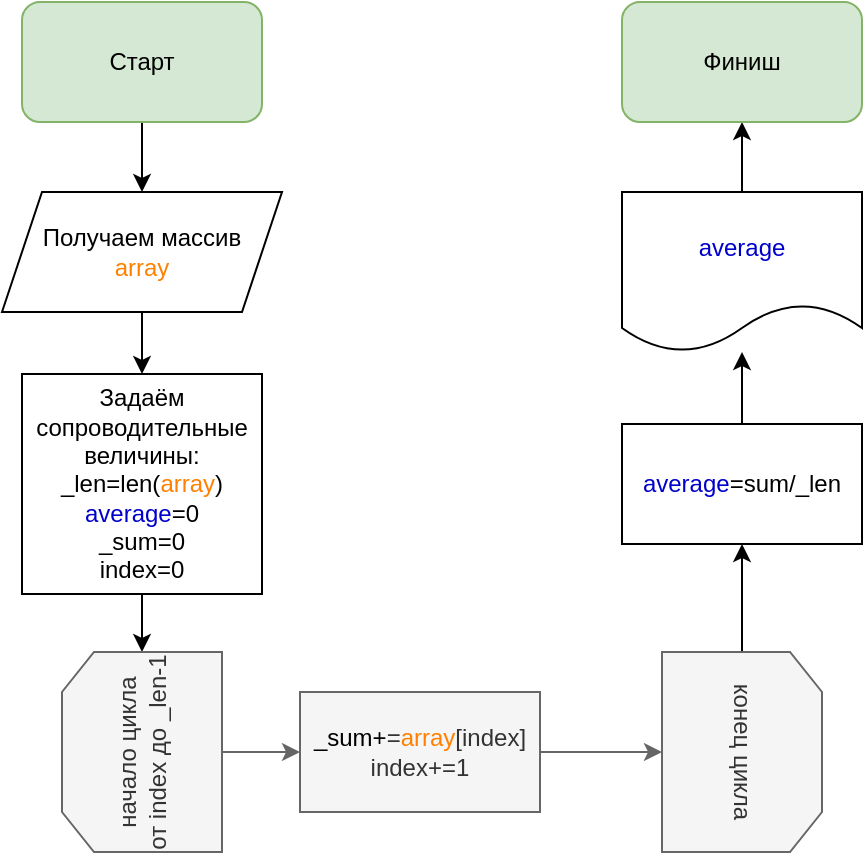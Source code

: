 <mxfile version="20.2.8" type="device"><diagram id="gC7Ylgn_s2UPuDi3dchx" name="Страница 1"><mxGraphModel dx="856" dy="590" grid="1" gridSize="10" guides="1" tooltips="1" connect="1" arrows="1" fold="1" page="1" pageScale="1" pageWidth="827" pageHeight="1169" math="0" shadow="0"><root><mxCell id="0"/><mxCell id="1" parent="0"/><mxCell id="RvJx5NQ6b5W7fi68Q-N--7" value="" style="edgeStyle=orthogonalEdgeStyle;rounded=0;orthogonalLoop=1;jettySize=auto;html=1;" edge="1" parent="1" source="RvJx5NQ6b5W7fi68Q-N--1" target="RvJx5NQ6b5W7fi68Q-N--6"><mxGeometry relative="1" as="geometry"/></mxCell><mxCell id="RvJx5NQ6b5W7fi68Q-N--1" value="Старт" style="rounded=1;whiteSpace=wrap;html=1;points=[[0.5,1,0,0,0]];fillColor=#d5e8d4;strokeColor=#82b366;" vertex="1" parent="1"><mxGeometry x="20" y="25" width="120" height="60" as="geometry"/></mxCell><mxCell id="RvJx5NQ6b5W7fi68Q-N--9" value="" style="edgeStyle=orthogonalEdgeStyle;rounded=0;orthogonalLoop=1;jettySize=auto;html=1;" edge="1" parent="1" source="RvJx5NQ6b5W7fi68Q-N--6" target="RvJx5NQ6b5W7fi68Q-N--8"><mxGeometry relative="1" as="geometry"/></mxCell><mxCell id="RvJx5NQ6b5W7fi68Q-N--6" value="Получаем массив&lt;br&gt;&lt;font color=&quot;#ff8000&quot;&gt;array&lt;/font&gt;" style="shape=parallelogram;perimeter=parallelogramPerimeter;whiteSpace=wrap;html=1;fixedSize=1;" vertex="1" parent="1"><mxGeometry x="10" y="120" width="140" height="60" as="geometry"/></mxCell><mxCell id="RvJx5NQ6b5W7fi68Q-N--13" value="" style="edgeStyle=orthogonalEdgeStyle;rounded=0;orthogonalLoop=1;jettySize=auto;html=1;" edge="1" parent="1" source="RvJx5NQ6b5W7fi68Q-N--8" target="RvJx5NQ6b5W7fi68Q-N--11"><mxGeometry relative="1" as="geometry"/></mxCell><mxCell id="RvJx5NQ6b5W7fi68Q-N--8" value="Задаём сопроводительные величины:&lt;br&gt;_len=len(&lt;font color=&quot;#ff8000&quot;&gt;array&lt;/font&gt;)&lt;br&gt;&lt;font color=&quot;#0000cc&quot;&gt;average&lt;/font&gt;=0&lt;br&gt;_sum=0&lt;br&gt;index=0" style="whiteSpace=wrap;html=1;" vertex="1" parent="1"><mxGeometry x="20" y="211" width="120" height="110" as="geometry"/></mxCell><mxCell id="RvJx5NQ6b5W7fi68Q-N--21" value="" style="edgeStyle=orthogonalEdgeStyle;rounded=0;orthogonalLoop=1;jettySize=auto;html=1;fontColor=#0000CC;" edge="1" parent="1" source="RvJx5NQ6b5W7fi68Q-N--10" target="RvJx5NQ6b5W7fi68Q-N--20"><mxGeometry relative="1" as="geometry"/></mxCell><mxCell id="RvJx5NQ6b5W7fi68Q-N--10" value="конец цикла" style="shape=loopLimit;whiteSpace=wrap;html=1;rotation=90;fillColor=#f5f5f5;fontColor=#333333;strokeColor=#666666;" vertex="1" parent="1"><mxGeometry x="330" y="360" width="100" height="80" as="geometry"/></mxCell><mxCell id="RvJx5NQ6b5W7fi68Q-N--14" value="" style="edgeStyle=orthogonalEdgeStyle;rounded=0;orthogonalLoop=1;jettySize=auto;html=1;fillColor=#f5f5f5;strokeColor=#666666;" edge="1" parent="1" source="RvJx5NQ6b5W7fi68Q-N--11" target="RvJx5NQ6b5W7fi68Q-N--12"><mxGeometry relative="1" as="geometry"/></mxCell><mxCell id="RvJx5NQ6b5W7fi68Q-N--11" value="начало цикла&lt;br&gt;от index до _len-1" style="shape=loopLimit;whiteSpace=wrap;html=1;rotation=-90;fillColor=#f5f5f5;fontColor=#333333;strokeColor=#666666;size=20;" vertex="1" parent="1"><mxGeometry x="30" y="360" width="100" height="80" as="geometry"/></mxCell><mxCell id="RvJx5NQ6b5W7fi68Q-N--15" value="" style="edgeStyle=orthogonalEdgeStyle;rounded=0;orthogonalLoop=1;jettySize=auto;html=1;fillColor=#f5f5f5;strokeColor=#666666;" edge="1" parent="1" source="RvJx5NQ6b5W7fi68Q-N--12" target="RvJx5NQ6b5W7fi68Q-N--10"><mxGeometry relative="1" as="geometry"/></mxCell><mxCell id="RvJx5NQ6b5W7fi68Q-N--12" value="&lt;font color=&quot;#000000&quot;&gt;_sum+&lt;/font&gt;=&lt;font color=&quot;#ff8000&quot;&gt;array&lt;/font&gt;[index]&lt;br&gt;index+=1" style="rounded=0;whiteSpace=wrap;html=1;fillColor=#f5f5f5;fontColor=#333333;strokeColor=#666666;" vertex="1" parent="1"><mxGeometry x="159" y="370" width="120" height="60" as="geometry"/></mxCell><mxCell id="RvJx5NQ6b5W7fi68Q-N--23" value="" style="edgeStyle=orthogonalEdgeStyle;rounded=0;orthogonalLoop=1;jettySize=auto;html=1;fontColor=#0000CC;" edge="1" parent="1" source="RvJx5NQ6b5W7fi68Q-N--16" target="RvJx5NQ6b5W7fi68Q-N--18"><mxGeometry relative="1" as="geometry"/></mxCell><mxCell id="RvJx5NQ6b5W7fi68Q-N--16" value="&lt;font color=&quot;#0000cc&quot;&gt;average&lt;/font&gt;" style="shape=document;whiteSpace=wrap;html=1;boundedLbl=1;" vertex="1" parent="1"><mxGeometry x="320" y="120" width="120" height="80" as="geometry"/></mxCell><mxCell id="RvJx5NQ6b5W7fi68Q-N--18" value="Финиш" style="rounded=1;whiteSpace=wrap;html=1;fillColor=#d5e8d4;strokeColor=#82b366;" vertex="1" parent="1"><mxGeometry x="320" y="25" width="120" height="60" as="geometry"/></mxCell><mxCell id="RvJx5NQ6b5W7fi68Q-N--22" value="" style="edgeStyle=orthogonalEdgeStyle;rounded=0;orthogonalLoop=1;jettySize=auto;html=1;fontColor=#0000CC;" edge="1" parent="1" source="RvJx5NQ6b5W7fi68Q-N--20" target="RvJx5NQ6b5W7fi68Q-N--16"><mxGeometry relative="1" as="geometry"/></mxCell><mxCell id="RvJx5NQ6b5W7fi68Q-N--20" value="average&lt;font color=&quot;#000000&quot;&gt;=sum/_len&lt;/font&gt;" style="rounded=0;whiteSpace=wrap;html=1;fontColor=#0000CC;" vertex="1" parent="1"><mxGeometry x="320" y="236" width="120" height="60" as="geometry"/></mxCell></root></mxGraphModel></diagram></mxfile>